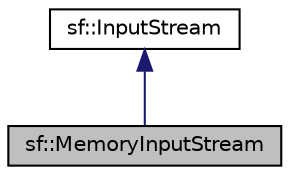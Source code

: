 digraph "sf::MemoryInputStream"
{
  edge [fontname="Helvetica",fontsize="10",labelfontname="Helvetica",labelfontsize="10"];
  node [fontname="Helvetica",fontsize="10",shape=record];
  Node2 [label="sf::MemoryInputStream",height=0.2,width=0.4,color="black", fillcolor="grey75", style="filled", fontcolor="black"];
  Node3 -> Node2 [dir="back",color="midnightblue",fontsize="10",style="solid"];
  Node3 [label="sf::InputStream",height=0.2,width=0.4,color="black", fillcolor="white", style="filled",URL="$classsf_1_1_input_stream.html",tooltip="Abstract class for custom file input streams. "];
}
